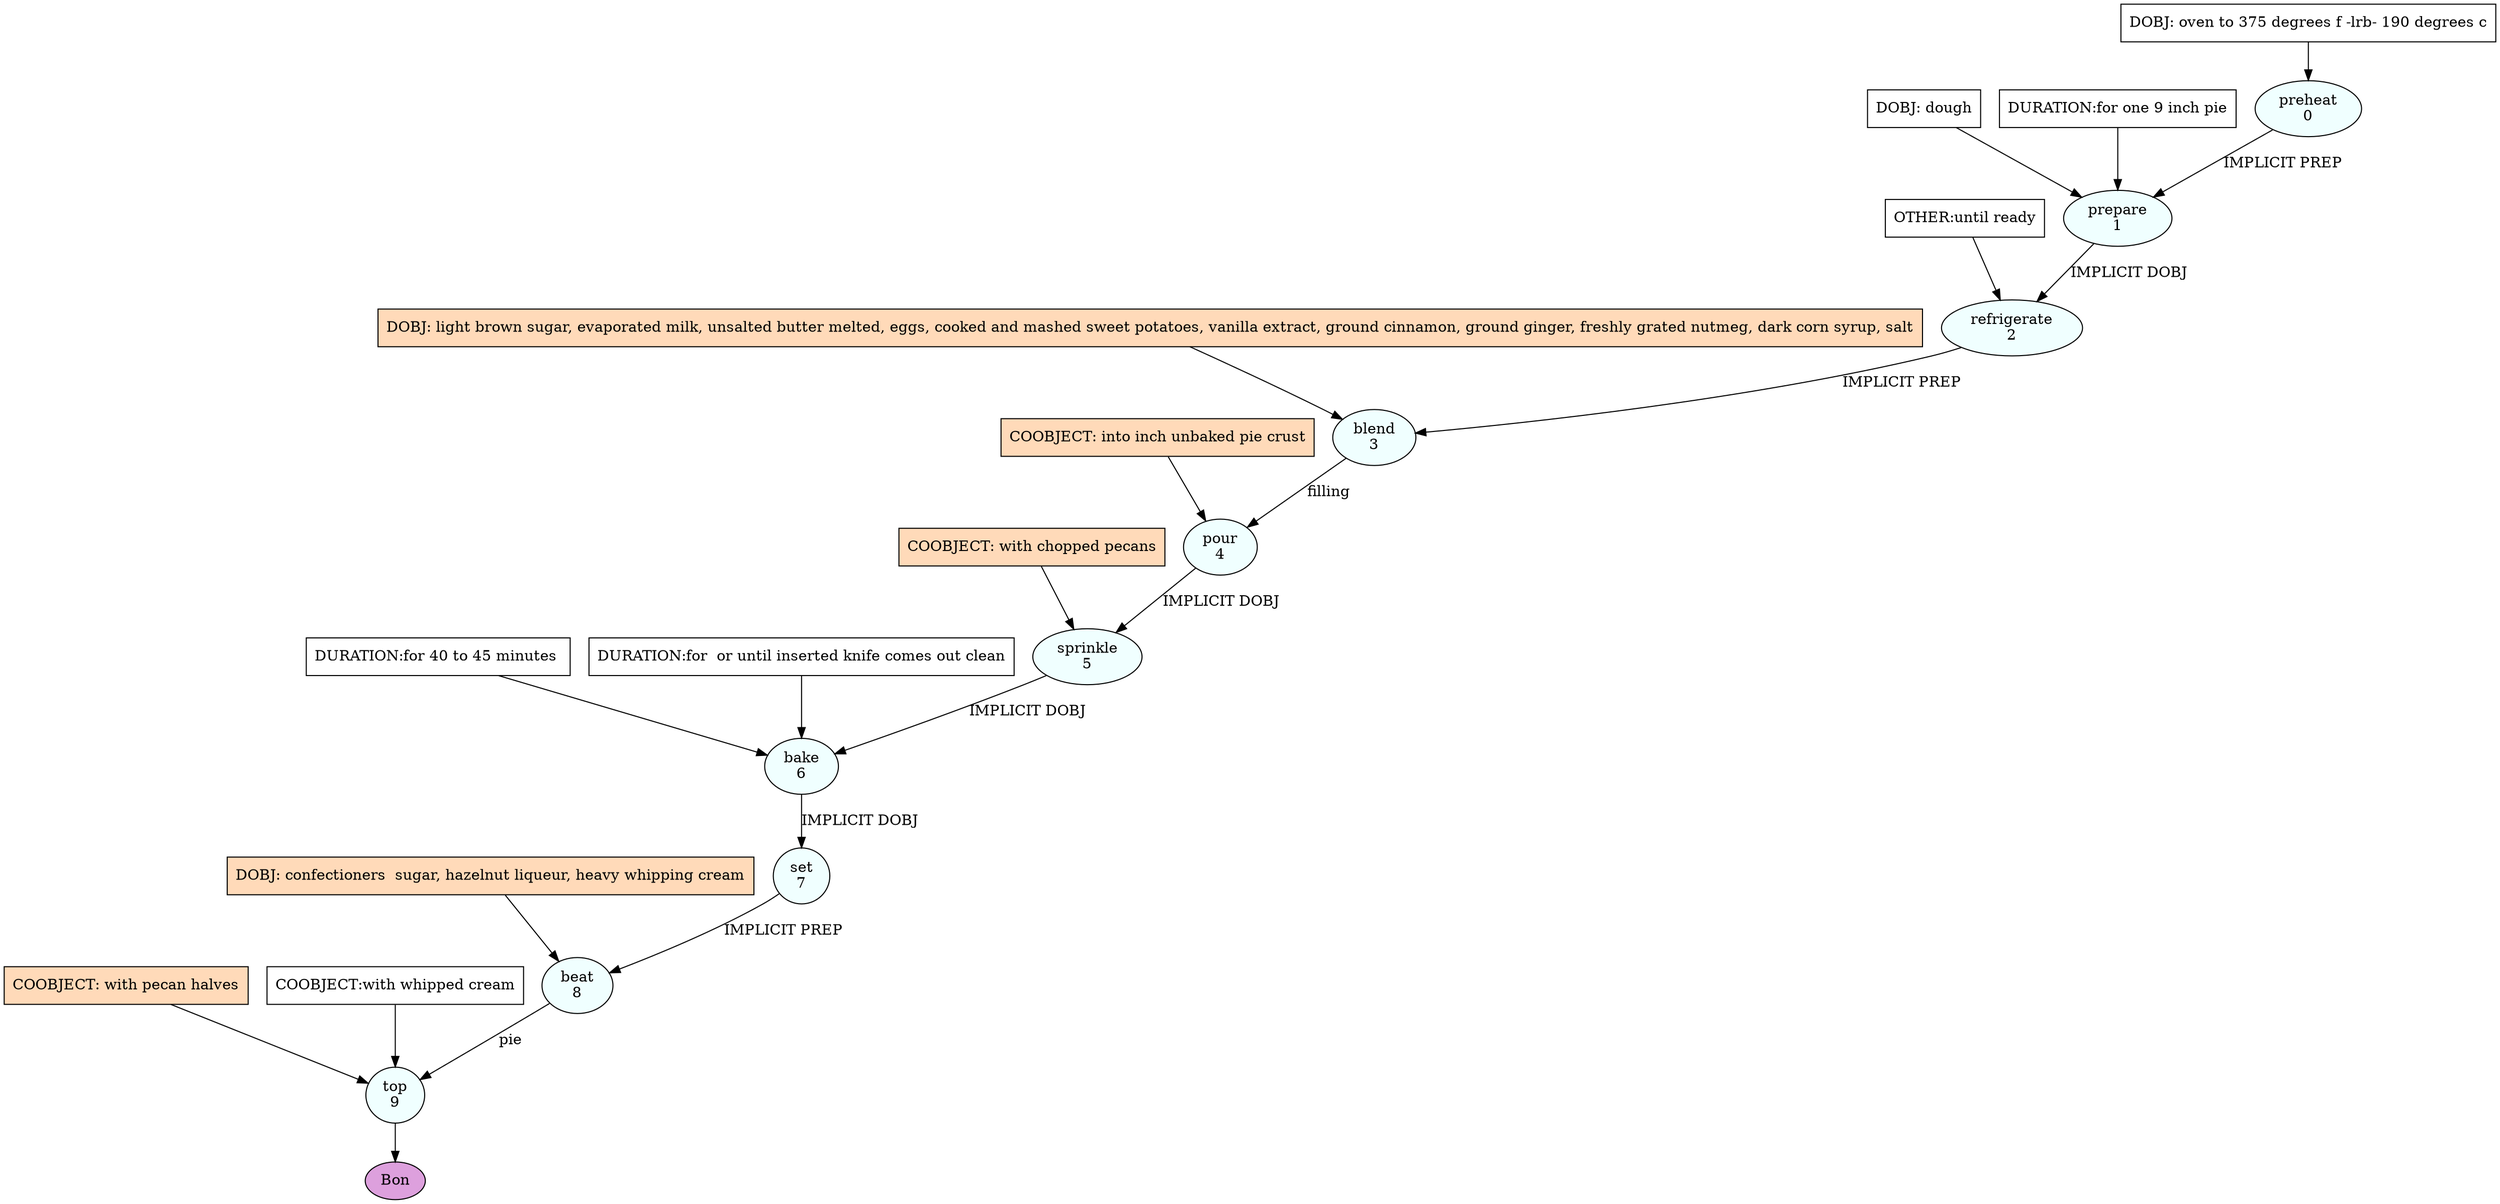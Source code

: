 digraph recipe {
E0[label="preheat
0", shape=oval, style=filled, fillcolor=azure]
E1[label="prepare
1", shape=oval, style=filled, fillcolor=azure]
E2[label="refrigerate
2", shape=oval, style=filled, fillcolor=azure]
E3[label="blend
3", shape=oval, style=filled, fillcolor=azure]
E4[label="pour
4", shape=oval, style=filled, fillcolor=azure]
E5[label="sprinkle
5", shape=oval, style=filled, fillcolor=azure]
E6[label="bake
6", shape=oval, style=filled, fillcolor=azure]
E7[label="set
7", shape=oval, style=filled, fillcolor=azure]
E8[label="beat
8", shape=oval, style=filled, fillcolor=azure]
E9[label="top
9", shape=oval, style=filled, fillcolor=azure]
D0[label="DOBJ: oven to 375 degrees f -lrb- 190 degrees c", shape=box, style=filled, fillcolor=white]
D0 -> E0
D1_0[label="DOBJ: dough", shape=box, style=filled, fillcolor=white]
D1_0 -> E1
E0 -> E1 [label="IMPLICIT PREP"]
P1_1_0[label="DURATION:for one 9 inch pie", shape=box, style=filled, fillcolor=white]
P1_1_0 -> E1
E1 -> E2 [label="IMPLICIT DOBJ"]
P2_0_0[label="OTHER:until ready", shape=box, style=filled, fillcolor=white]
P2_0_0 -> E2
D3_ing[label="DOBJ: light brown sugar, evaporated milk, unsalted butter melted, eggs, cooked and mashed sweet potatoes, vanilla extract, ground cinnamon, ground ginger, freshly grated nutmeg, dark corn syrup, salt", shape=box, style=filled, fillcolor=peachpuff]
D3_ing -> E3
E2 -> E3 [label="IMPLICIT PREP"]
E3 -> E4 [label="filling"]
P4_0_ing[label="COOBJECT: into inch unbaked pie crust", shape=box, style=filled, fillcolor=peachpuff]
P4_0_ing -> E4
E4 -> E5 [label="IMPLICIT DOBJ"]
P5_0_ing[label="COOBJECT: with chopped pecans", shape=box, style=filled, fillcolor=peachpuff]
P5_0_ing -> E5
E5 -> E6 [label="IMPLICIT DOBJ"]
P6_0_0[label="DURATION:for 40 to 45 minutes ", shape=box, style=filled, fillcolor=white]
P6_0_0 -> E6
P6_0_1[label="DURATION:for  or until inserted knife comes out clean", shape=box, style=filled, fillcolor=white]
P6_0_1 -> E6
E6 -> E7 [label="IMPLICIT DOBJ"]
D8_ing[label="DOBJ: confectioners  sugar, hazelnut liqueur, heavy whipping cream", shape=box, style=filled, fillcolor=peachpuff]
D8_ing -> E8
E7 -> E8 [label="IMPLICIT PREP"]
E8 -> E9 [label="pie"]
P9_0_ing[label="COOBJECT: with pecan halves", shape=box, style=filled, fillcolor=peachpuff]
P9_0_ing -> E9
P9_0_0[label="COOBJECT:with whipped cream", shape=box, style=filled, fillcolor=white]
P9_0_0 -> E9
EOR[label="Bon", shape=oval, style=filled, fillcolor=plum]
E9 -> EOR
}
